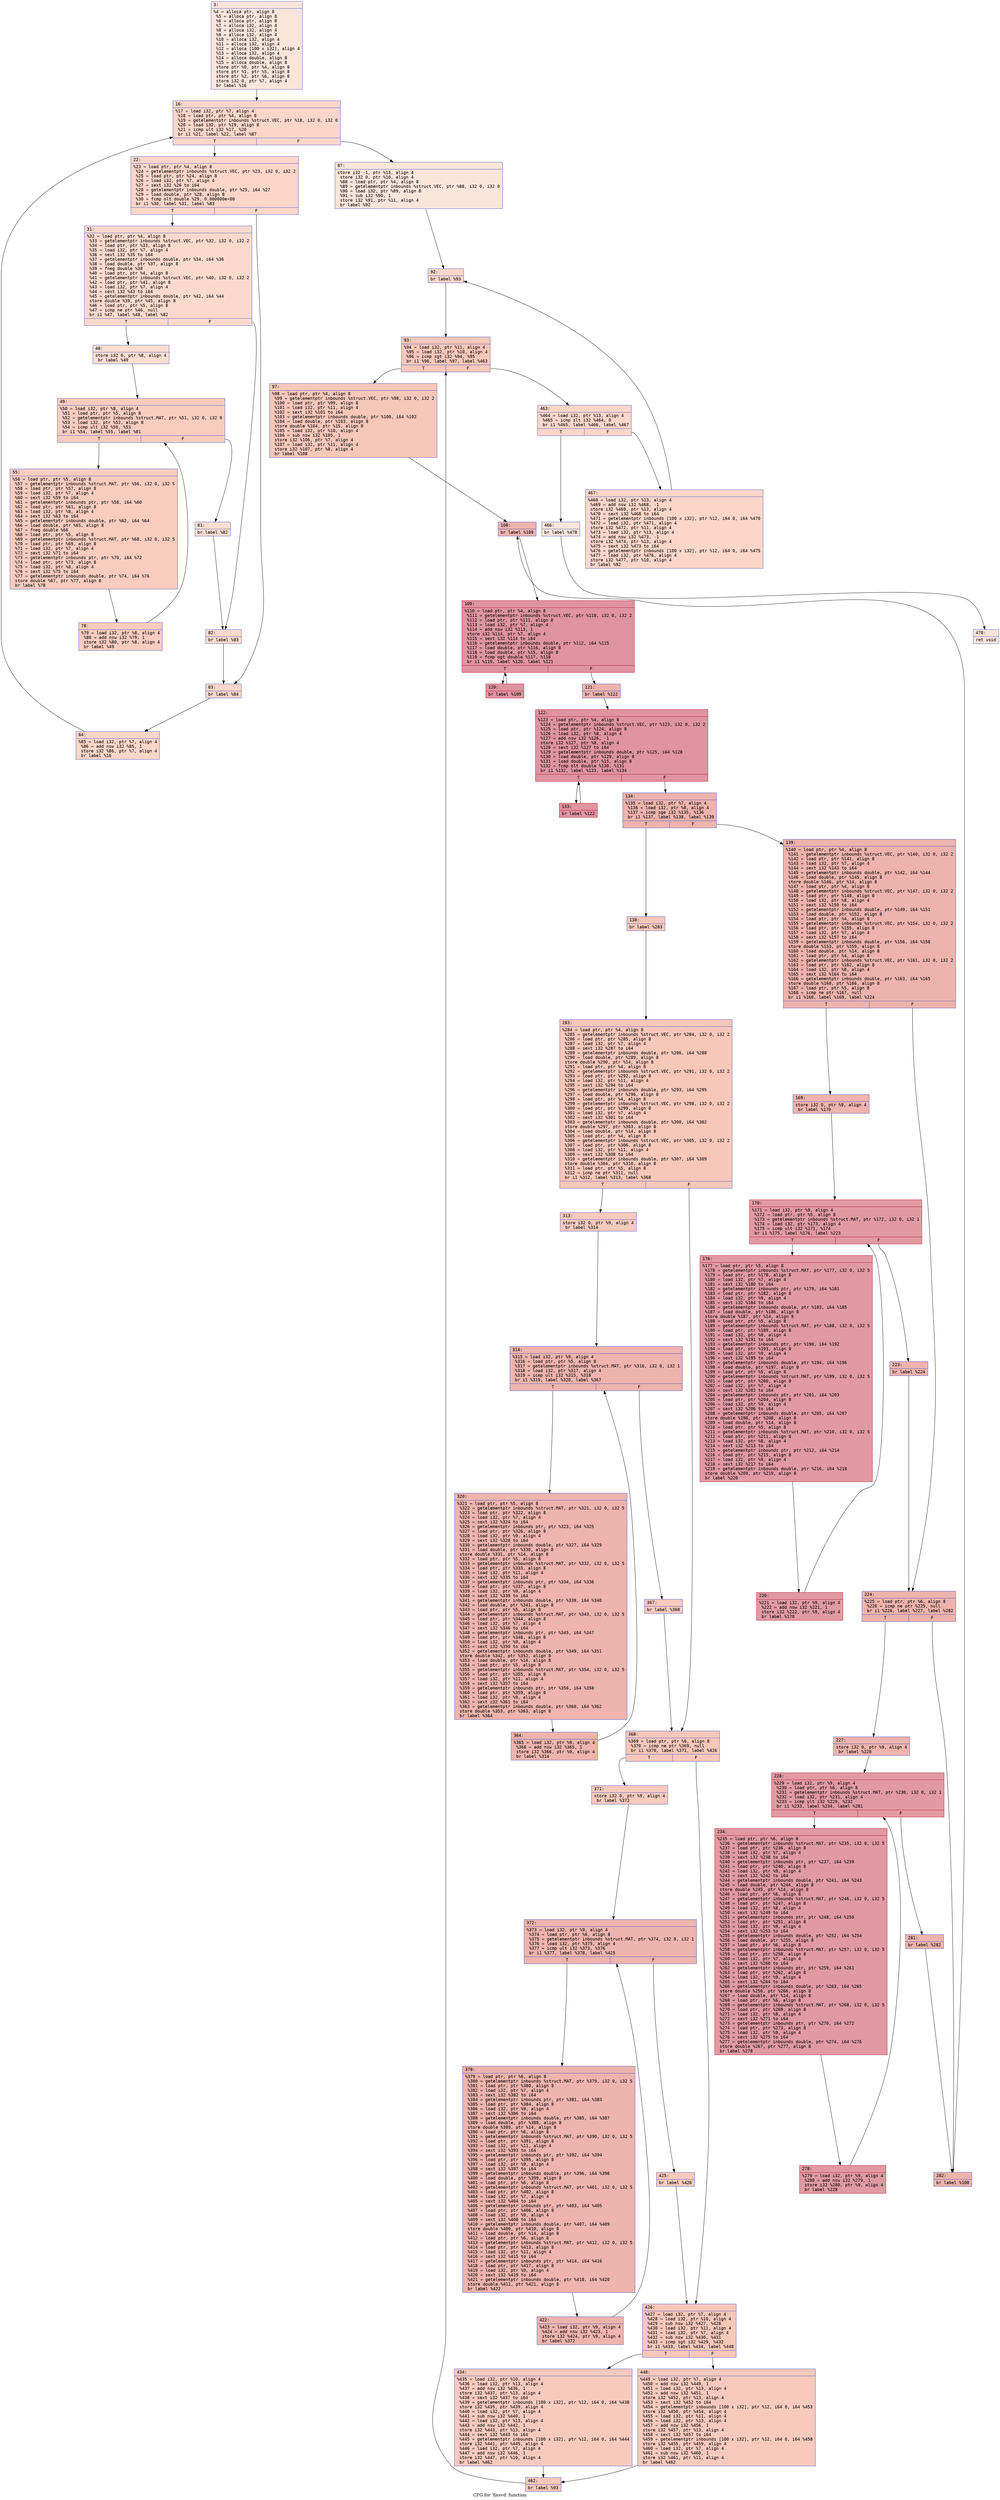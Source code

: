 digraph "CFG for 'fixsvd' function" {
	label="CFG for 'fixsvd' function";

	Node0x60000325d9f0 [shape=record,color="#3d50c3ff", style=filled, fillcolor="#f4c5ad70" fontname="Courier",label="{3:\l|  %4 = alloca ptr, align 8\l  %5 = alloca ptr, align 8\l  %6 = alloca ptr, align 8\l  %7 = alloca i32, align 4\l  %8 = alloca i32, align 4\l  %9 = alloca i32, align 4\l  %10 = alloca i32, align 4\l  %11 = alloca i32, align 4\l  %12 = alloca [100 x i32], align 4\l  %13 = alloca i32, align 4\l  %14 = alloca double, align 8\l  %15 = alloca double, align 8\l  store ptr %0, ptr %4, align 8\l  store ptr %1, ptr %5, align 8\l  store ptr %2, ptr %6, align 8\l  store i32 0, ptr %7, align 4\l  br label %16\l}"];
	Node0x60000325d9f0 -> Node0x60000325da90[tooltip="3 -> 16\nProbability 100.00%" ];
	Node0x60000325da90 [shape=record,color="#3d50c3ff", style=filled, fillcolor="#f6a38570" fontname="Courier",label="{16:\l|  %17 = load i32, ptr %7, align 4\l  %18 = load ptr, ptr %4, align 8\l  %19 = getelementptr inbounds %struct.VEC, ptr %18, i32 0, i32 0\l  %20 = load i32, ptr %19, align 8\l  %21 = icmp ult i32 %17, %20\l  br i1 %21, label %22, label %87\l|{<s0>T|<s1>F}}"];
	Node0x60000325da90:s0 -> Node0x60000325dae0[tooltip="16 -> 22\nProbability 96.88%" ];
	Node0x60000325da90:s1 -> Node0x60000325de00[tooltip="16 -> 87\nProbability 3.12%" ];
	Node0x60000325dae0 [shape=record,color="#3d50c3ff", style=filled, fillcolor="#f6a38570" fontname="Courier",label="{22:\l|  %23 = load ptr, ptr %4, align 8\l  %24 = getelementptr inbounds %struct.VEC, ptr %23, i32 0, i32 2\l  %25 = load ptr, ptr %24, align 8\l  %26 = load i32, ptr %7, align 4\l  %27 = sext i32 %26 to i64\l  %28 = getelementptr inbounds double, ptr %25, i64 %27\l  %29 = load double, ptr %28, align 8\l  %30 = fcmp olt double %29, 0.000000e+00\l  br i1 %30, label %31, label %83\l|{<s0>T|<s1>F}}"];
	Node0x60000325dae0:s0 -> Node0x60000325db30[tooltip="22 -> 31\nProbability 50.00%" ];
	Node0x60000325dae0:s1 -> Node0x60000325dd60[tooltip="22 -> 83\nProbability 50.00%" ];
	Node0x60000325db30 [shape=record,color="#3d50c3ff", style=filled, fillcolor="#f7ac8e70" fontname="Courier",label="{31:\l|  %32 = load ptr, ptr %4, align 8\l  %33 = getelementptr inbounds %struct.VEC, ptr %32, i32 0, i32 2\l  %34 = load ptr, ptr %33, align 8\l  %35 = load i32, ptr %7, align 4\l  %36 = sext i32 %35 to i64\l  %37 = getelementptr inbounds double, ptr %34, i64 %36\l  %38 = load double, ptr %37, align 8\l  %39 = fneg double %38\l  %40 = load ptr, ptr %4, align 8\l  %41 = getelementptr inbounds %struct.VEC, ptr %40, i32 0, i32 2\l  %42 = load ptr, ptr %41, align 8\l  %43 = load i32, ptr %7, align 4\l  %44 = sext i32 %43 to i64\l  %45 = getelementptr inbounds double, ptr %42, i64 %44\l  store double %39, ptr %45, align 8\l  %46 = load ptr, ptr %5, align 8\l  %47 = icmp ne ptr %46, null\l  br i1 %47, label %48, label %82\l|{<s0>T|<s1>F}}"];
	Node0x60000325db30:s0 -> Node0x60000325db80[tooltip="31 -> 48\nProbability 62.50%" ];
	Node0x60000325db30:s1 -> Node0x60000325dd10[tooltip="31 -> 82\nProbability 37.50%" ];
	Node0x60000325db80 [shape=record,color="#3d50c3ff", style=filled, fillcolor="#f7b39670" fontname="Courier",label="{48:\l|  store i32 0, ptr %8, align 4\l  br label %49\l}"];
	Node0x60000325db80 -> Node0x60000325dbd0[tooltip="48 -> 49\nProbability 100.00%" ];
	Node0x60000325dbd0 [shape=record,color="#3d50c3ff", style=filled, fillcolor="#f08b6e70" fontname="Courier",label="{49:\l|  %50 = load i32, ptr %8, align 4\l  %51 = load ptr, ptr %5, align 8\l  %52 = getelementptr inbounds %struct.MAT, ptr %51, i32 0, i32 0\l  %53 = load i32, ptr %52, align 8\l  %54 = icmp ult i32 %50, %53\l  br i1 %54, label %55, label %81\l|{<s0>T|<s1>F}}"];
	Node0x60000325dbd0:s0 -> Node0x60000325dc20[tooltip="49 -> 55\nProbability 96.88%" ];
	Node0x60000325dbd0:s1 -> Node0x60000325dcc0[tooltip="49 -> 81\nProbability 3.12%" ];
	Node0x60000325dc20 [shape=record,color="#3d50c3ff", style=filled, fillcolor="#f08b6e70" fontname="Courier",label="{55:\l|  %56 = load ptr, ptr %5, align 8\l  %57 = getelementptr inbounds %struct.MAT, ptr %56, i32 0, i32 5\l  %58 = load ptr, ptr %57, align 8\l  %59 = load i32, ptr %7, align 4\l  %60 = sext i32 %59 to i64\l  %61 = getelementptr inbounds ptr, ptr %58, i64 %60\l  %62 = load ptr, ptr %61, align 8\l  %63 = load i32, ptr %8, align 4\l  %64 = sext i32 %63 to i64\l  %65 = getelementptr inbounds double, ptr %62, i64 %64\l  %66 = load double, ptr %65, align 8\l  %67 = fneg double %66\l  %68 = load ptr, ptr %5, align 8\l  %69 = getelementptr inbounds %struct.MAT, ptr %68, i32 0, i32 5\l  %70 = load ptr, ptr %69, align 8\l  %71 = load i32, ptr %7, align 4\l  %72 = sext i32 %71 to i64\l  %73 = getelementptr inbounds ptr, ptr %70, i64 %72\l  %74 = load ptr, ptr %73, align 8\l  %75 = load i32, ptr %8, align 4\l  %76 = sext i32 %75 to i64\l  %77 = getelementptr inbounds double, ptr %74, i64 %76\l  store double %67, ptr %77, align 8\l  br label %78\l}"];
	Node0x60000325dc20 -> Node0x60000325dc70[tooltip="55 -> 78\nProbability 100.00%" ];
	Node0x60000325dc70 [shape=record,color="#3d50c3ff", style=filled, fillcolor="#f08b6e70" fontname="Courier",label="{78:\l|  %79 = load i32, ptr %8, align 4\l  %80 = add nsw i32 %79, 1\l  store i32 %80, ptr %8, align 4\l  br label %49\l}"];
	Node0x60000325dc70 -> Node0x60000325dbd0[tooltip="78 -> 49\nProbability 100.00%" ];
	Node0x60000325dcc0 [shape=record,color="#3d50c3ff", style=filled, fillcolor="#f7b39670" fontname="Courier",label="{81:\l|  br label %82\l}"];
	Node0x60000325dcc0 -> Node0x60000325dd10[tooltip="81 -> 82\nProbability 100.00%" ];
	Node0x60000325dd10 [shape=record,color="#3d50c3ff", style=filled, fillcolor="#f7ac8e70" fontname="Courier",label="{82:\l|  br label %83\l}"];
	Node0x60000325dd10 -> Node0x60000325dd60[tooltip="82 -> 83\nProbability 100.00%" ];
	Node0x60000325dd60 [shape=record,color="#3d50c3ff", style=filled, fillcolor="#f6a38570" fontname="Courier",label="{83:\l|  br label %84\l}"];
	Node0x60000325dd60 -> Node0x60000325ddb0[tooltip="83 -> 84\nProbability 100.00%" ];
	Node0x60000325ddb0 [shape=record,color="#3d50c3ff", style=filled, fillcolor="#f6a38570" fontname="Courier",label="{84:\l|  %85 = load i32, ptr %7, align 4\l  %86 = add nsw i32 %85, 1\l  store i32 %86, ptr %7, align 4\l  br label %16\l}"];
	Node0x60000325ddb0 -> Node0x60000325da90[tooltip="84 -> 16\nProbability 100.00%" ];
	Node0x60000325de00 [shape=record,color="#3d50c3ff", style=filled, fillcolor="#f4c5ad70" fontname="Courier",label="{87:\l|  store i32 -1, ptr %13, align 4\l  store i32 0, ptr %10, align 4\l  %88 = load ptr, ptr %4, align 8\l  %89 = getelementptr inbounds %struct.VEC, ptr %88, i32 0, i32 0\l  %90 = load i32, ptr %89, align 8\l  %91 = sub i32 %90, 1\l  store i32 %91, ptr %11, align 4\l  br label %92\l}"];
	Node0x60000325de00 -> Node0x60000325de50[tooltip="87 -> 92\nProbability 100.00%" ];
	Node0x60000325de50 [shape=record,color="#3d50c3ff", style=filled, fillcolor="#f6a38570" fontname="Courier",label="{92:\l|  br label %93\l}"];
	Node0x60000325de50 -> Node0x60000325dea0[tooltip="92 -> 93\nProbability 100.00%" ];
	Node0x60000325dea0 [shape=record,color="#3d50c3ff", style=filled, fillcolor="#ec7f6370" fontname="Courier",label="{93:\l|  %94 = load i32, ptr %11, align 4\l  %95 = load i32, ptr %10, align 4\l  %96 = icmp sgt i32 %94, %95\l  br i1 %96, label %97, label %463\l|{<s0>T|<s1>F}}"];
	Node0x60000325dea0:s0 -> Node0x60000325def0[tooltip="93 -> 97\nProbability 96.88%" ];
	Node0x60000325dea0:s1 -> Node0x60000325ead0[tooltip="93 -> 463\nProbability 3.12%" ];
	Node0x60000325def0 [shape=record,color="#3d50c3ff", style=filled, fillcolor="#ec7f6370" fontname="Courier",label="{97:\l|  %98 = load ptr, ptr %4, align 8\l  %99 = getelementptr inbounds %struct.VEC, ptr %98, i32 0, i32 2\l  %100 = load ptr, ptr %99, align 8\l  %101 = load i32, ptr %11, align 4\l  %102 = sext i32 %101 to i64\l  %103 = getelementptr inbounds double, ptr %100, i64 %102\l  %104 = load double, ptr %103, align 8\l  store double %104, ptr %15, align 8\l  %105 = load i32, ptr %10, align 4\l  %106 = sub nsw i32 %105, 1\l  store i32 %106, ptr %7, align 4\l  %107 = load i32, ptr %11, align 4\l  store i32 %107, ptr %8, align 4\l  br label %108\l}"];
	Node0x60000325def0 -> Node0x60000325df40[tooltip="97 -> 108\nProbability 100.00%" ];
	Node0x60000325df40 [shape=record,color="#3d50c3ff", style=filled, fillcolor="#d6524470" fontname="Courier",label="{108:\l|  br label %109\l}"];
	Node0x60000325df40 -> Node0x60000325df90[tooltip="108 -> 109\nProbability 100.00%" ];
	Node0x60000325df90 [shape=record,color="#b70d28ff", style=filled, fillcolor="#b70d2870" fontname="Courier",label="{109:\l|  %110 = load ptr, ptr %4, align 8\l  %111 = getelementptr inbounds %struct.VEC, ptr %110, i32 0, i32 2\l  %112 = load ptr, ptr %111, align 8\l  %113 = load i32, ptr %7, align 4\l  %114 = add nsw i32 %113, 1\l  store i32 %114, ptr %7, align 4\l  %115 = sext i32 %114 to i64\l  %116 = getelementptr inbounds double, ptr %112, i64 %115\l  %117 = load double, ptr %116, align 8\l  %118 = load double, ptr %15, align 8\l  %119 = fcmp ogt double %117, %118\l  br i1 %119, label %120, label %121\l|{<s0>T|<s1>F}}"];
	Node0x60000325df90:s0 -> Node0x60000325dfe0[tooltip="109 -> 120\nProbability 96.88%" ];
	Node0x60000325df90:s1 -> Node0x60000325e030[tooltip="109 -> 121\nProbability 3.12%" ];
	Node0x60000325dfe0 [shape=record,color="#b70d28ff", style=filled, fillcolor="#b70d2870" fontname="Courier",label="{120:\l|  br label %109\l}"];
	Node0x60000325dfe0 -> Node0x60000325df90[tooltip="120 -> 109\nProbability 100.00%" ];
	Node0x60000325e030 [shape=record,color="#3d50c3ff", style=filled, fillcolor="#d6524470" fontname="Courier",label="{121:\l|  br label %122\l}"];
	Node0x60000325e030 -> Node0x60000325e080[tooltip="121 -> 122\nProbability 100.00%" ];
	Node0x60000325e080 [shape=record,color="#b70d28ff", style=filled, fillcolor="#b70d2870" fontname="Courier",label="{122:\l|  %123 = load ptr, ptr %4, align 8\l  %124 = getelementptr inbounds %struct.VEC, ptr %123, i32 0, i32 2\l  %125 = load ptr, ptr %124, align 8\l  %126 = load i32, ptr %8, align 4\l  %127 = add nsw i32 %126, -1\l  store i32 %127, ptr %8, align 4\l  %128 = sext i32 %127 to i64\l  %129 = getelementptr inbounds double, ptr %125, i64 %128\l  %130 = load double, ptr %129, align 8\l  %131 = load double, ptr %15, align 8\l  %132 = fcmp olt double %130, %131\l  br i1 %132, label %133, label %134\l|{<s0>T|<s1>F}}"];
	Node0x60000325e080:s0 -> Node0x60000325e0d0[tooltip="122 -> 133\nProbability 96.88%" ];
	Node0x60000325e080:s1 -> Node0x60000325e120[tooltip="122 -> 134\nProbability 3.12%" ];
	Node0x60000325e0d0 [shape=record,color="#b70d28ff", style=filled, fillcolor="#b70d2870" fontname="Courier",label="{133:\l|  br label %122\l}"];
	Node0x60000325e0d0 -> Node0x60000325e080[tooltip="133 -> 122\nProbability 100.00%" ];
	Node0x60000325e120 [shape=record,color="#3d50c3ff", style=filled, fillcolor="#d6524470" fontname="Courier",label="{134:\l|  %135 = load i32, ptr %7, align 4\l  %136 = load i32, ptr %8, align 4\l  %137 = icmp sge i32 %135, %136\l  br i1 %137, label %138, label %139\l|{<s0>T|<s1>F}}"];
	Node0x60000325e120:s0 -> Node0x60000325e170[tooltip="134 -> 138\nProbability 3.12%" ];
	Node0x60000325e120:s1 -> Node0x60000325e1c0[tooltip="134 -> 139\nProbability 96.88%" ];
	Node0x60000325e170 [shape=record,color="#3d50c3ff", style=filled, fillcolor="#ec7f6370" fontname="Courier",label="{138:\l|  br label %283\l}"];
	Node0x60000325e170 -> Node0x60000325e5d0[tooltip="138 -> 283\nProbability 100.00%" ];
	Node0x60000325e1c0 [shape=record,color="#3d50c3ff", style=filled, fillcolor="#d6524470" fontname="Courier",label="{139:\l|  %140 = load ptr, ptr %4, align 8\l  %141 = getelementptr inbounds %struct.VEC, ptr %140, i32 0, i32 2\l  %142 = load ptr, ptr %141, align 8\l  %143 = load i32, ptr %7, align 4\l  %144 = sext i32 %143 to i64\l  %145 = getelementptr inbounds double, ptr %142, i64 %144\l  %146 = load double, ptr %145, align 8\l  store double %146, ptr %14, align 8\l  %147 = load ptr, ptr %4, align 8\l  %148 = getelementptr inbounds %struct.VEC, ptr %147, i32 0, i32 2\l  %149 = load ptr, ptr %148, align 8\l  %150 = load i32, ptr %8, align 4\l  %151 = sext i32 %150 to i64\l  %152 = getelementptr inbounds double, ptr %149, i64 %151\l  %153 = load double, ptr %152, align 8\l  %154 = load ptr, ptr %4, align 8\l  %155 = getelementptr inbounds %struct.VEC, ptr %154, i32 0, i32 2\l  %156 = load ptr, ptr %155, align 8\l  %157 = load i32, ptr %7, align 4\l  %158 = sext i32 %157 to i64\l  %159 = getelementptr inbounds double, ptr %156, i64 %158\l  store double %153, ptr %159, align 8\l  %160 = load double, ptr %14, align 8\l  %161 = load ptr, ptr %4, align 8\l  %162 = getelementptr inbounds %struct.VEC, ptr %161, i32 0, i32 2\l  %163 = load ptr, ptr %162, align 8\l  %164 = load i32, ptr %8, align 4\l  %165 = sext i32 %164 to i64\l  %166 = getelementptr inbounds double, ptr %163, i64 %165\l  store double %160, ptr %166, align 8\l  %167 = load ptr, ptr %5, align 8\l  %168 = icmp ne ptr %167, null\l  br i1 %168, label %169, label %224\l|{<s0>T|<s1>F}}"];
	Node0x60000325e1c0:s0 -> Node0x60000325e210[tooltip="139 -> 169\nProbability 62.50%" ];
	Node0x60000325e1c0:s1 -> Node0x60000325e3a0[tooltip="139 -> 224\nProbability 37.50%" ];
	Node0x60000325e210 [shape=record,color="#3d50c3ff", style=filled, fillcolor="#d8564670" fontname="Courier",label="{169:\l|  store i32 0, ptr %9, align 4\l  br label %170\l}"];
	Node0x60000325e210 -> Node0x60000325e260[tooltip="169 -> 170\nProbability 100.00%" ];
	Node0x60000325e260 [shape=record,color="#b70d28ff", style=filled, fillcolor="#bb1b2c70" fontname="Courier",label="{170:\l|  %171 = load i32, ptr %9, align 4\l  %172 = load ptr, ptr %5, align 8\l  %173 = getelementptr inbounds %struct.MAT, ptr %172, i32 0, i32 1\l  %174 = load i32, ptr %173, align 4\l  %175 = icmp ult i32 %171, %174\l  br i1 %175, label %176, label %223\l|{<s0>T|<s1>F}}"];
	Node0x60000325e260:s0 -> Node0x60000325e2b0[tooltip="170 -> 176\nProbability 96.88%" ];
	Node0x60000325e260:s1 -> Node0x60000325e350[tooltip="170 -> 223\nProbability 3.12%" ];
	Node0x60000325e2b0 [shape=record,color="#b70d28ff", style=filled, fillcolor="#bb1b2c70" fontname="Courier",label="{176:\l|  %177 = load ptr, ptr %5, align 8\l  %178 = getelementptr inbounds %struct.MAT, ptr %177, i32 0, i32 5\l  %179 = load ptr, ptr %178, align 8\l  %180 = load i32, ptr %7, align 4\l  %181 = sext i32 %180 to i64\l  %182 = getelementptr inbounds ptr, ptr %179, i64 %181\l  %183 = load ptr, ptr %182, align 8\l  %184 = load i32, ptr %9, align 4\l  %185 = sext i32 %184 to i64\l  %186 = getelementptr inbounds double, ptr %183, i64 %185\l  %187 = load double, ptr %186, align 8\l  store double %187, ptr %14, align 8\l  %188 = load ptr, ptr %5, align 8\l  %189 = getelementptr inbounds %struct.MAT, ptr %188, i32 0, i32 5\l  %190 = load ptr, ptr %189, align 8\l  %191 = load i32, ptr %8, align 4\l  %192 = sext i32 %191 to i64\l  %193 = getelementptr inbounds ptr, ptr %190, i64 %192\l  %194 = load ptr, ptr %193, align 8\l  %195 = load i32, ptr %9, align 4\l  %196 = sext i32 %195 to i64\l  %197 = getelementptr inbounds double, ptr %194, i64 %196\l  %198 = load double, ptr %197, align 8\l  %199 = load ptr, ptr %5, align 8\l  %200 = getelementptr inbounds %struct.MAT, ptr %199, i32 0, i32 5\l  %201 = load ptr, ptr %200, align 8\l  %202 = load i32, ptr %7, align 4\l  %203 = sext i32 %202 to i64\l  %204 = getelementptr inbounds ptr, ptr %201, i64 %203\l  %205 = load ptr, ptr %204, align 8\l  %206 = load i32, ptr %9, align 4\l  %207 = sext i32 %206 to i64\l  %208 = getelementptr inbounds double, ptr %205, i64 %207\l  store double %198, ptr %208, align 8\l  %209 = load double, ptr %14, align 8\l  %210 = load ptr, ptr %5, align 8\l  %211 = getelementptr inbounds %struct.MAT, ptr %210, i32 0, i32 5\l  %212 = load ptr, ptr %211, align 8\l  %213 = load i32, ptr %8, align 4\l  %214 = sext i32 %213 to i64\l  %215 = getelementptr inbounds ptr, ptr %212, i64 %214\l  %216 = load ptr, ptr %215, align 8\l  %217 = load i32, ptr %9, align 4\l  %218 = sext i32 %217 to i64\l  %219 = getelementptr inbounds double, ptr %216, i64 %218\l  store double %209, ptr %219, align 8\l  br label %220\l}"];
	Node0x60000325e2b0 -> Node0x60000325e300[tooltip="176 -> 220\nProbability 100.00%" ];
	Node0x60000325e300 [shape=record,color="#b70d28ff", style=filled, fillcolor="#bb1b2c70" fontname="Courier",label="{220:\l|  %221 = load i32, ptr %9, align 4\l  %222 = add nsw i32 %221, 1\l  store i32 %222, ptr %9, align 4\l  br label %170\l}"];
	Node0x60000325e300 -> Node0x60000325e260[tooltip="220 -> 170\nProbability 100.00%" ];
	Node0x60000325e350 [shape=record,color="#3d50c3ff", style=filled, fillcolor="#d8564670" fontname="Courier",label="{223:\l|  br label %224\l}"];
	Node0x60000325e350 -> Node0x60000325e3a0[tooltip="223 -> 224\nProbability 100.00%" ];
	Node0x60000325e3a0 [shape=record,color="#3d50c3ff", style=filled, fillcolor="#d6524470" fontname="Courier",label="{224:\l|  %225 = load ptr, ptr %6, align 8\l  %226 = icmp ne ptr %225, null\l  br i1 %226, label %227, label %282\l|{<s0>T|<s1>F}}"];
	Node0x60000325e3a0:s0 -> Node0x60000325e3f0[tooltip="224 -> 227\nProbability 62.50%" ];
	Node0x60000325e3a0:s1 -> Node0x60000325e580[tooltip="224 -> 282\nProbability 37.50%" ];
	Node0x60000325e3f0 [shape=record,color="#3d50c3ff", style=filled, fillcolor="#d8564670" fontname="Courier",label="{227:\l|  store i32 0, ptr %9, align 4\l  br label %228\l}"];
	Node0x60000325e3f0 -> Node0x60000325e440[tooltip="227 -> 228\nProbability 100.00%" ];
	Node0x60000325e440 [shape=record,color="#b70d28ff", style=filled, fillcolor="#bb1b2c70" fontname="Courier",label="{228:\l|  %229 = load i32, ptr %9, align 4\l  %230 = load ptr, ptr %6, align 8\l  %231 = getelementptr inbounds %struct.MAT, ptr %230, i32 0, i32 1\l  %232 = load i32, ptr %231, align 4\l  %233 = icmp ult i32 %229, %232\l  br i1 %233, label %234, label %281\l|{<s0>T|<s1>F}}"];
	Node0x60000325e440:s0 -> Node0x60000325e490[tooltip="228 -> 234\nProbability 96.88%" ];
	Node0x60000325e440:s1 -> Node0x60000325e530[tooltip="228 -> 281\nProbability 3.12%" ];
	Node0x60000325e490 [shape=record,color="#b70d28ff", style=filled, fillcolor="#bb1b2c70" fontname="Courier",label="{234:\l|  %235 = load ptr, ptr %6, align 8\l  %236 = getelementptr inbounds %struct.MAT, ptr %235, i32 0, i32 5\l  %237 = load ptr, ptr %236, align 8\l  %238 = load i32, ptr %7, align 4\l  %239 = sext i32 %238 to i64\l  %240 = getelementptr inbounds ptr, ptr %237, i64 %239\l  %241 = load ptr, ptr %240, align 8\l  %242 = load i32, ptr %9, align 4\l  %243 = sext i32 %242 to i64\l  %244 = getelementptr inbounds double, ptr %241, i64 %243\l  %245 = load double, ptr %244, align 8\l  store double %245, ptr %14, align 8\l  %246 = load ptr, ptr %6, align 8\l  %247 = getelementptr inbounds %struct.MAT, ptr %246, i32 0, i32 5\l  %248 = load ptr, ptr %247, align 8\l  %249 = load i32, ptr %8, align 4\l  %250 = sext i32 %249 to i64\l  %251 = getelementptr inbounds ptr, ptr %248, i64 %250\l  %252 = load ptr, ptr %251, align 8\l  %253 = load i32, ptr %9, align 4\l  %254 = sext i32 %253 to i64\l  %255 = getelementptr inbounds double, ptr %252, i64 %254\l  %256 = load double, ptr %255, align 8\l  %257 = load ptr, ptr %6, align 8\l  %258 = getelementptr inbounds %struct.MAT, ptr %257, i32 0, i32 5\l  %259 = load ptr, ptr %258, align 8\l  %260 = load i32, ptr %7, align 4\l  %261 = sext i32 %260 to i64\l  %262 = getelementptr inbounds ptr, ptr %259, i64 %261\l  %263 = load ptr, ptr %262, align 8\l  %264 = load i32, ptr %9, align 4\l  %265 = sext i32 %264 to i64\l  %266 = getelementptr inbounds double, ptr %263, i64 %265\l  store double %256, ptr %266, align 8\l  %267 = load double, ptr %14, align 8\l  %268 = load ptr, ptr %6, align 8\l  %269 = getelementptr inbounds %struct.MAT, ptr %268, i32 0, i32 5\l  %270 = load ptr, ptr %269, align 8\l  %271 = load i32, ptr %8, align 4\l  %272 = sext i32 %271 to i64\l  %273 = getelementptr inbounds ptr, ptr %270, i64 %272\l  %274 = load ptr, ptr %273, align 8\l  %275 = load i32, ptr %9, align 4\l  %276 = sext i32 %275 to i64\l  %277 = getelementptr inbounds double, ptr %274, i64 %276\l  store double %267, ptr %277, align 8\l  br label %278\l}"];
	Node0x60000325e490 -> Node0x60000325e4e0[tooltip="234 -> 278\nProbability 100.00%" ];
	Node0x60000325e4e0 [shape=record,color="#b70d28ff", style=filled, fillcolor="#bb1b2c70" fontname="Courier",label="{278:\l|  %279 = load i32, ptr %9, align 4\l  %280 = add nsw i32 %279, 1\l  store i32 %280, ptr %9, align 4\l  br label %228\l}"];
	Node0x60000325e4e0 -> Node0x60000325e440[tooltip="278 -> 228\nProbability 100.00%" ];
	Node0x60000325e530 [shape=record,color="#3d50c3ff", style=filled, fillcolor="#d8564670" fontname="Courier",label="{281:\l|  br label %282\l}"];
	Node0x60000325e530 -> Node0x60000325e580[tooltip="281 -> 282\nProbability 100.00%" ];
	Node0x60000325e580 [shape=record,color="#3d50c3ff", style=filled, fillcolor="#d6524470" fontname="Courier",label="{282:\l|  br label %108\l}"];
	Node0x60000325e580 -> Node0x60000325df40[tooltip="282 -> 108\nProbability 100.00%" ];
	Node0x60000325e5d0 [shape=record,color="#3d50c3ff", style=filled, fillcolor="#ec7f6370" fontname="Courier",label="{283:\l|  %284 = load ptr, ptr %4, align 8\l  %285 = getelementptr inbounds %struct.VEC, ptr %284, i32 0, i32 2\l  %286 = load ptr, ptr %285, align 8\l  %287 = load i32, ptr %7, align 4\l  %288 = sext i32 %287 to i64\l  %289 = getelementptr inbounds double, ptr %286, i64 %288\l  %290 = load double, ptr %289, align 8\l  store double %290, ptr %14, align 8\l  %291 = load ptr, ptr %4, align 8\l  %292 = getelementptr inbounds %struct.VEC, ptr %291, i32 0, i32 2\l  %293 = load ptr, ptr %292, align 8\l  %294 = load i32, ptr %11, align 4\l  %295 = sext i32 %294 to i64\l  %296 = getelementptr inbounds double, ptr %293, i64 %295\l  %297 = load double, ptr %296, align 8\l  %298 = load ptr, ptr %4, align 8\l  %299 = getelementptr inbounds %struct.VEC, ptr %298, i32 0, i32 2\l  %300 = load ptr, ptr %299, align 8\l  %301 = load i32, ptr %7, align 4\l  %302 = sext i32 %301 to i64\l  %303 = getelementptr inbounds double, ptr %300, i64 %302\l  store double %297, ptr %303, align 8\l  %304 = load double, ptr %14, align 8\l  %305 = load ptr, ptr %4, align 8\l  %306 = getelementptr inbounds %struct.VEC, ptr %305, i32 0, i32 2\l  %307 = load ptr, ptr %306, align 8\l  %308 = load i32, ptr %11, align 4\l  %309 = sext i32 %308 to i64\l  %310 = getelementptr inbounds double, ptr %307, i64 %309\l  store double %304, ptr %310, align 8\l  %311 = load ptr, ptr %5, align 8\l  %312 = icmp ne ptr %311, null\l  br i1 %312, label %313, label %368\l|{<s0>T|<s1>F}}"];
	Node0x60000325e5d0:s0 -> Node0x60000325e620[tooltip="283 -> 313\nProbability 62.50%" ];
	Node0x60000325e5d0:s1 -> Node0x60000325e7b0[tooltip="283 -> 368\nProbability 37.50%" ];
	Node0x60000325e620 [shape=record,color="#3d50c3ff", style=filled, fillcolor="#ef886b70" fontname="Courier",label="{313:\l|  store i32 0, ptr %9, align 4\l  br label %314\l}"];
	Node0x60000325e620 -> Node0x60000325e670[tooltip="313 -> 314\nProbability 100.00%" ];
	Node0x60000325e670 [shape=record,color="#3d50c3ff", style=filled, fillcolor="#d8564670" fontname="Courier",label="{314:\l|  %315 = load i32, ptr %9, align 4\l  %316 = load ptr, ptr %5, align 8\l  %317 = getelementptr inbounds %struct.MAT, ptr %316, i32 0, i32 1\l  %318 = load i32, ptr %317, align 4\l  %319 = icmp ult i32 %315, %318\l  br i1 %319, label %320, label %367\l|{<s0>T|<s1>F}}"];
	Node0x60000325e670:s0 -> Node0x60000325e6c0[tooltip="314 -> 320\nProbability 96.88%" ];
	Node0x60000325e670:s1 -> Node0x60000325e760[tooltip="314 -> 367\nProbability 3.12%" ];
	Node0x60000325e6c0 [shape=record,color="#3d50c3ff", style=filled, fillcolor="#d8564670" fontname="Courier",label="{320:\l|  %321 = load ptr, ptr %5, align 8\l  %322 = getelementptr inbounds %struct.MAT, ptr %321, i32 0, i32 5\l  %323 = load ptr, ptr %322, align 8\l  %324 = load i32, ptr %7, align 4\l  %325 = sext i32 %324 to i64\l  %326 = getelementptr inbounds ptr, ptr %323, i64 %325\l  %327 = load ptr, ptr %326, align 8\l  %328 = load i32, ptr %9, align 4\l  %329 = sext i32 %328 to i64\l  %330 = getelementptr inbounds double, ptr %327, i64 %329\l  %331 = load double, ptr %330, align 8\l  store double %331, ptr %14, align 8\l  %332 = load ptr, ptr %5, align 8\l  %333 = getelementptr inbounds %struct.MAT, ptr %332, i32 0, i32 5\l  %334 = load ptr, ptr %333, align 8\l  %335 = load i32, ptr %11, align 4\l  %336 = sext i32 %335 to i64\l  %337 = getelementptr inbounds ptr, ptr %334, i64 %336\l  %338 = load ptr, ptr %337, align 8\l  %339 = load i32, ptr %9, align 4\l  %340 = sext i32 %339 to i64\l  %341 = getelementptr inbounds double, ptr %338, i64 %340\l  %342 = load double, ptr %341, align 8\l  %343 = load ptr, ptr %5, align 8\l  %344 = getelementptr inbounds %struct.MAT, ptr %343, i32 0, i32 5\l  %345 = load ptr, ptr %344, align 8\l  %346 = load i32, ptr %7, align 4\l  %347 = sext i32 %346 to i64\l  %348 = getelementptr inbounds ptr, ptr %345, i64 %347\l  %349 = load ptr, ptr %348, align 8\l  %350 = load i32, ptr %9, align 4\l  %351 = sext i32 %350 to i64\l  %352 = getelementptr inbounds double, ptr %349, i64 %351\l  store double %342, ptr %352, align 8\l  %353 = load double, ptr %14, align 8\l  %354 = load ptr, ptr %5, align 8\l  %355 = getelementptr inbounds %struct.MAT, ptr %354, i32 0, i32 5\l  %356 = load ptr, ptr %355, align 8\l  %357 = load i32, ptr %11, align 4\l  %358 = sext i32 %357 to i64\l  %359 = getelementptr inbounds ptr, ptr %356, i64 %358\l  %360 = load ptr, ptr %359, align 8\l  %361 = load i32, ptr %9, align 4\l  %362 = sext i32 %361 to i64\l  %363 = getelementptr inbounds double, ptr %360, i64 %362\l  store double %353, ptr %363, align 8\l  br label %364\l}"];
	Node0x60000325e6c0 -> Node0x60000325e710[tooltip="320 -> 364\nProbability 100.00%" ];
	Node0x60000325e710 [shape=record,color="#3d50c3ff", style=filled, fillcolor="#d8564670" fontname="Courier",label="{364:\l|  %365 = load i32, ptr %9, align 4\l  %366 = add nsw i32 %365, 1\l  store i32 %366, ptr %9, align 4\l  br label %314\l}"];
	Node0x60000325e710 -> Node0x60000325e670[tooltip="364 -> 314\nProbability 100.00%" ];
	Node0x60000325e760 [shape=record,color="#3d50c3ff", style=filled, fillcolor="#ef886b70" fontname="Courier",label="{367:\l|  br label %368\l}"];
	Node0x60000325e760 -> Node0x60000325e7b0[tooltip="367 -> 368\nProbability 100.00%" ];
	Node0x60000325e7b0 [shape=record,color="#3d50c3ff", style=filled, fillcolor="#ec7f6370" fontname="Courier",label="{368:\l|  %369 = load ptr, ptr %6, align 8\l  %370 = icmp ne ptr %369, null\l  br i1 %370, label %371, label %426\l|{<s0>T|<s1>F}}"];
	Node0x60000325e7b0:s0 -> Node0x60000325e800[tooltip="368 -> 371\nProbability 62.50%" ];
	Node0x60000325e7b0:s1 -> Node0x60000325e990[tooltip="368 -> 426\nProbability 37.50%" ];
	Node0x60000325e800 [shape=record,color="#3d50c3ff", style=filled, fillcolor="#ef886b70" fontname="Courier",label="{371:\l|  store i32 0, ptr %9, align 4\l  br label %372\l}"];
	Node0x60000325e800 -> Node0x60000325e850[tooltip="371 -> 372\nProbability 100.00%" ];
	Node0x60000325e850 [shape=record,color="#3d50c3ff", style=filled, fillcolor="#d8564670" fontname="Courier",label="{372:\l|  %373 = load i32, ptr %9, align 4\l  %374 = load ptr, ptr %6, align 8\l  %375 = getelementptr inbounds %struct.MAT, ptr %374, i32 0, i32 1\l  %376 = load i32, ptr %375, align 4\l  %377 = icmp ult i32 %373, %376\l  br i1 %377, label %378, label %425\l|{<s0>T|<s1>F}}"];
	Node0x60000325e850:s0 -> Node0x60000325e8a0[tooltip="372 -> 378\nProbability 96.88%" ];
	Node0x60000325e850:s1 -> Node0x60000325e940[tooltip="372 -> 425\nProbability 3.12%" ];
	Node0x60000325e8a0 [shape=record,color="#3d50c3ff", style=filled, fillcolor="#d8564670" fontname="Courier",label="{378:\l|  %379 = load ptr, ptr %6, align 8\l  %380 = getelementptr inbounds %struct.MAT, ptr %379, i32 0, i32 5\l  %381 = load ptr, ptr %380, align 8\l  %382 = load i32, ptr %7, align 4\l  %383 = sext i32 %382 to i64\l  %384 = getelementptr inbounds ptr, ptr %381, i64 %383\l  %385 = load ptr, ptr %384, align 8\l  %386 = load i32, ptr %9, align 4\l  %387 = sext i32 %386 to i64\l  %388 = getelementptr inbounds double, ptr %385, i64 %387\l  %389 = load double, ptr %388, align 8\l  store double %389, ptr %14, align 8\l  %390 = load ptr, ptr %6, align 8\l  %391 = getelementptr inbounds %struct.MAT, ptr %390, i32 0, i32 5\l  %392 = load ptr, ptr %391, align 8\l  %393 = load i32, ptr %11, align 4\l  %394 = sext i32 %393 to i64\l  %395 = getelementptr inbounds ptr, ptr %392, i64 %394\l  %396 = load ptr, ptr %395, align 8\l  %397 = load i32, ptr %9, align 4\l  %398 = sext i32 %397 to i64\l  %399 = getelementptr inbounds double, ptr %396, i64 %398\l  %400 = load double, ptr %399, align 8\l  %401 = load ptr, ptr %6, align 8\l  %402 = getelementptr inbounds %struct.MAT, ptr %401, i32 0, i32 5\l  %403 = load ptr, ptr %402, align 8\l  %404 = load i32, ptr %7, align 4\l  %405 = sext i32 %404 to i64\l  %406 = getelementptr inbounds ptr, ptr %403, i64 %405\l  %407 = load ptr, ptr %406, align 8\l  %408 = load i32, ptr %9, align 4\l  %409 = sext i32 %408 to i64\l  %410 = getelementptr inbounds double, ptr %407, i64 %409\l  store double %400, ptr %410, align 8\l  %411 = load double, ptr %14, align 8\l  %412 = load ptr, ptr %6, align 8\l  %413 = getelementptr inbounds %struct.MAT, ptr %412, i32 0, i32 5\l  %414 = load ptr, ptr %413, align 8\l  %415 = load i32, ptr %11, align 4\l  %416 = sext i32 %415 to i64\l  %417 = getelementptr inbounds ptr, ptr %414, i64 %416\l  %418 = load ptr, ptr %417, align 8\l  %419 = load i32, ptr %9, align 4\l  %420 = sext i32 %419 to i64\l  %421 = getelementptr inbounds double, ptr %418, i64 %420\l  store double %411, ptr %421, align 8\l  br label %422\l}"];
	Node0x60000325e8a0 -> Node0x60000325e8f0[tooltip="378 -> 422\nProbability 100.00%" ];
	Node0x60000325e8f0 [shape=record,color="#3d50c3ff", style=filled, fillcolor="#d8564670" fontname="Courier",label="{422:\l|  %423 = load i32, ptr %9, align 4\l  %424 = add nsw i32 %423, 1\l  store i32 %424, ptr %9, align 4\l  br label %372\l}"];
	Node0x60000325e8f0 -> Node0x60000325e850[tooltip="422 -> 372\nProbability 100.00%" ];
	Node0x60000325e940 [shape=record,color="#3d50c3ff", style=filled, fillcolor="#ef886b70" fontname="Courier",label="{425:\l|  br label %426\l}"];
	Node0x60000325e940 -> Node0x60000325e990[tooltip="425 -> 426\nProbability 100.00%" ];
	Node0x60000325e990 [shape=record,color="#3d50c3ff", style=filled, fillcolor="#ec7f6370" fontname="Courier",label="{426:\l|  %427 = load i32, ptr %7, align 4\l  %428 = load i32, ptr %10, align 4\l  %429 = sub nsw i32 %427, %428\l  %430 = load i32, ptr %11, align 4\l  %431 = load i32, ptr %7, align 4\l  %432 = sub nsw i32 %430, %431\l  %433 = icmp sgt i32 %429, %432\l  br i1 %433, label %434, label %448\l|{<s0>T|<s1>F}}"];
	Node0x60000325e990:s0 -> Node0x60000325e9e0[tooltip="426 -> 434\nProbability 50.00%" ];
	Node0x60000325e990:s1 -> Node0x60000325ea30[tooltip="426 -> 448\nProbability 50.00%" ];
	Node0x60000325e9e0 [shape=record,color="#3d50c3ff", style=filled, fillcolor="#ef886b70" fontname="Courier",label="{434:\l|  %435 = load i32, ptr %10, align 4\l  %436 = load i32, ptr %13, align 4\l  %437 = add nsw i32 %436, 1\l  store i32 %437, ptr %13, align 4\l  %438 = sext i32 %437 to i64\l  %439 = getelementptr inbounds [100 x i32], ptr %12, i64 0, i64 %438\l  store i32 %435, ptr %439, align 4\l  %440 = load i32, ptr %7, align 4\l  %441 = sub nsw i32 %440, 1\l  %442 = load i32, ptr %13, align 4\l  %443 = add nsw i32 %442, 1\l  store i32 %443, ptr %13, align 4\l  %444 = sext i32 %443 to i64\l  %445 = getelementptr inbounds [100 x i32], ptr %12, i64 0, i64 %444\l  store i32 %441, ptr %445, align 4\l  %446 = load i32, ptr %7, align 4\l  %447 = add nsw i32 %446, 1\l  store i32 %447, ptr %10, align 4\l  br label %462\l}"];
	Node0x60000325e9e0 -> Node0x60000325ea80[tooltip="434 -> 462\nProbability 100.00%" ];
	Node0x60000325ea30 [shape=record,color="#3d50c3ff", style=filled, fillcolor="#ef886b70" fontname="Courier",label="{448:\l|  %449 = load i32, ptr %7, align 4\l  %450 = add nsw i32 %449, 1\l  %451 = load i32, ptr %13, align 4\l  %452 = add nsw i32 %451, 1\l  store i32 %452, ptr %13, align 4\l  %453 = sext i32 %452 to i64\l  %454 = getelementptr inbounds [100 x i32], ptr %12, i64 0, i64 %453\l  store i32 %450, ptr %454, align 4\l  %455 = load i32, ptr %11, align 4\l  %456 = load i32, ptr %13, align 4\l  %457 = add nsw i32 %456, 1\l  store i32 %457, ptr %13, align 4\l  %458 = sext i32 %457 to i64\l  %459 = getelementptr inbounds [100 x i32], ptr %12, i64 0, i64 %458\l  store i32 %455, ptr %459, align 4\l  %460 = load i32, ptr %7, align 4\l  %461 = sub nsw i32 %460, 1\l  store i32 %461, ptr %11, align 4\l  br label %462\l}"];
	Node0x60000325ea30 -> Node0x60000325ea80[tooltip="448 -> 462\nProbability 100.00%" ];
	Node0x60000325ea80 [shape=record,color="#3d50c3ff", style=filled, fillcolor="#ec7f6370" fontname="Courier",label="{462:\l|  br label %93\l}"];
	Node0x60000325ea80 -> Node0x60000325dea0[tooltip="462 -> 93\nProbability 100.00%" ];
	Node0x60000325ead0 [shape=record,color="#3d50c3ff", style=filled, fillcolor="#f6a38570" fontname="Courier",label="{463:\l|  %464 = load i32, ptr %13, align 4\l  %465 = icmp slt i32 %464, 0\l  br i1 %465, label %466, label %467\l|{<s0>T|<s1>F}}"];
	Node0x60000325ead0:s0 -> Node0x60000325eb20[tooltip="463 -> 466\nProbability 3.12%" ];
	Node0x60000325ead0:s1 -> Node0x60000325eb70[tooltip="463 -> 467\nProbability 96.88%" ];
	Node0x60000325eb20 [shape=record,color="#3d50c3ff", style=filled, fillcolor="#f4c5ad70" fontname="Courier",label="{466:\l|  br label %478\l}"];
	Node0x60000325eb20 -> Node0x60000325ebc0[tooltip="466 -> 478\nProbability 100.00%" ];
	Node0x60000325eb70 [shape=record,color="#3d50c3ff", style=filled, fillcolor="#f6a38570" fontname="Courier",label="{467:\l|  %468 = load i32, ptr %13, align 4\l  %469 = add nsw i32 %468, -1\l  store i32 %469, ptr %13, align 4\l  %470 = sext i32 %468 to i64\l  %471 = getelementptr inbounds [100 x i32], ptr %12, i64 0, i64 %470\l  %472 = load i32, ptr %471, align 4\l  store i32 %472, ptr %11, align 4\l  %473 = load i32, ptr %13, align 4\l  %474 = add nsw i32 %473, -1\l  store i32 %474, ptr %13, align 4\l  %475 = sext i32 %473 to i64\l  %476 = getelementptr inbounds [100 x i32], ptr %12, i64 0, i64 %475\l  %477 = load i32, ptr %476, align 4\l  store i32 %477, ptr %10, align 4\l  br label %92\l}"];
	Node0x60000325eb70 -> Node0x60000325de50[tooltip="467 -> 92\nProbability 100.00%" ];
	Node0x60000325ebc0 [shape=record,color="#3d50c3ff", style=filled, fillcolor="#f4c5ad70" fontname="Courier",label="{478:\l|  ret void\l}"];
}

